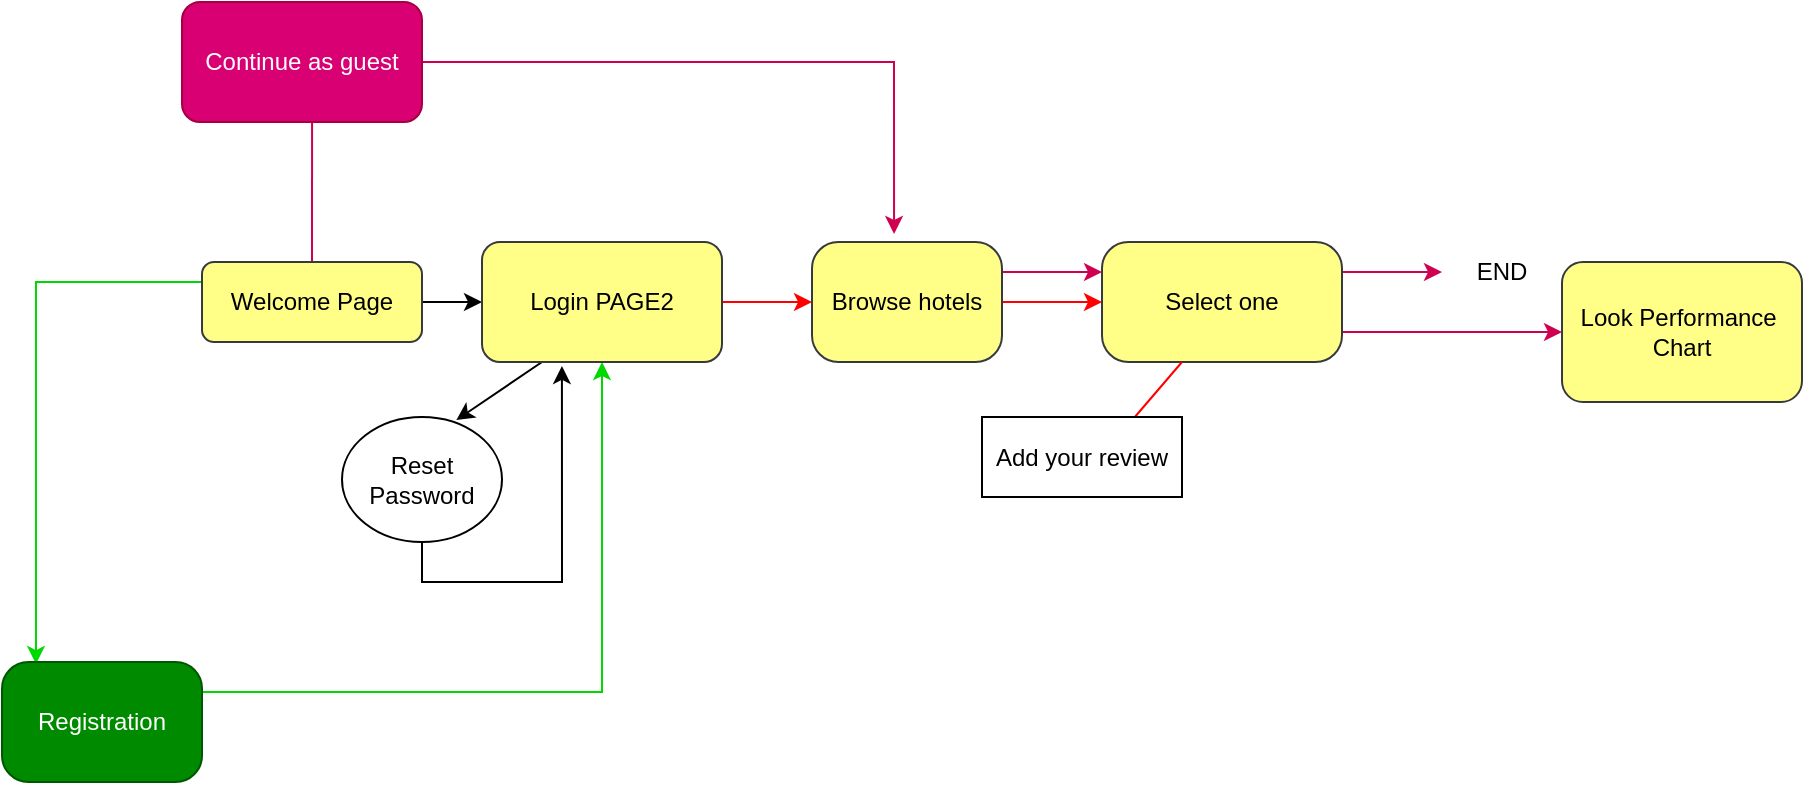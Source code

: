 <mxfile version="17.1.3" type="github">
  <diagram id="C5RBs43oDa-KdzZeNtuy" name="Page-1">
    <mxGraphModel dx="1985" dy="1842" grid="1" gridSize="10" guides="1" tooltips="1" connect="1" arrows="1" fold="1" page="1" pageScale="1" pageWidth="827" pageHeight="1169" math="0" shadow="0">
      <root>
        <mxCell id="WIyWlLk6GJQsqaUBKTNV-0" />
        <mxCell id="WIyWlLk6GJQsqaUBKTNV-1" parent="WIyWlLk6GJQsqaUBKTNV-0" />
        <mxCell id="YYhmIx8yX8eYOARablOY-33" style="edgeStyle=orthogonalEdgeStyle;rounded=0;orthogonalLoop=1;jettySize=auto;html=1;entryX=0;entryY=0.5;entryDx=0;entryDy=0;" edge="1" parent="WIyWlLk6GJQsqaUBKTNV-1" source="WIyWlLk6GJQsqaUBKTNV-3" target="YYhmIx8yX8eYOARablOY-14">
          <mxGeometry relative="1" as="geometry" />
        </mxCell>
        <mxCell id="YYhmIx8yX8eYOARablOY-50" style="rounded=0;orthogonalLoop=1;jettySize=auto;html=1;exitX=0;exitY=0.25;exitDx=0;exitDy=0;entryX=0.17;entryY=0.017;entryDx=0;entryDy=0;strokeColor=#00D900;entryPerimeter=0;edgeStyle=orthogonalEdgeStyle;" edge="1" parent="WIyWlLk6GJQsqaUBKTNV-1" source="WIyWlLk6GJQsqaUBKTNV-3" target="YYhmIx8yX8eYOARablOY-2">
          <mxGeometry relative="1" as="geometry" />
        </mxCell>
        <mxCell id="YYhmIx8yX8eYOARablOY-55" style="edgeStyle=orthogonalEdgeStyle;rounded=0;orthogonalLoop=1;jettySize=auto;html=1;exitX=0.5;exitY=0;exitDx=0;exitDy=0;entryX=0.542;entryY=0.833;entryDx=0;entryDy=0;entryPerimeter=0;strokeColor=#CF0050;" edge="1" parent="WIyWlLk6GJQsqaUBKTNV-1" source="WIyWlLk6GJQsqaUBKTNV-3" target="YYhmIx8yX8eYOARablOY-29">
          <mxGeometry relative="1" as="geometry" />
        </mxCell>
        <mxCell id="WIyWlLk6GJQsqaUBKTNV-3" value="Welcome Page" style="rounded=1;whiteSpace=wrap;html=1;fontSize=12;glass=0;strokeWidth=1;shadow=0;fillColor=#ffff88;strokeColor=#36393d;" parent="WIyWlLk6GJQsqaUBKTNV-1" vertex="1">
          <mxGeometry x="50" y="70" width="110" height="40" as="geometry" />
        </mxCell>
        <mxCell id="YYhmIx8yX8eYOARablOY-54" style="edgeStyle=orthogonalEdgeStyle;rounded=0;orthogonalLoop=1;jettySize=auto;html=1;exitX=1;exitY=0.25;exitDx=0;exitDy=0;entryX=0.5;entryY=1;entryDx=0;entryDy=0;strokeColor=#00D900;" edge="1" parent="WIyWlLk6GJQsqaUBKTNV-1" source="YYhmIx8yX8eYOARablOY-2" target="YYhmIx8yX8eYOARablOY-14">
          <mxGeometry relative="1" as="geometry" />
        </mxCell>
        <mxCell id="YYhmIx8yX8eYOARablOY-2" value="Registration" style="whiteSpace=wrap;html=1;rounded=1;glass=0;strokeWidth=1;shadow=0;arcSize=22;fillColor=#008a00;fontColor=#ffffff;strokeColor=#005700;" vertex="1" parent="WIyWlLk6GJQsqaUBKTNV-1">
          <mxGeometry x="-50" y="270" width="100" height="60" as="geometry" />
        </mxCell>
        <mxCell id="YYhmIx8yX8eYOARablOY-7" value="" style="edgeStyle=orthogonalEdgeStyle;rounded=0;orthogonalLoop=1;jettySize=auto;html=1;strokeColor=#FF0000;" edge="1" parent="WIyWlLk6GJQsqaUBKTNV-1" source="YYhmIx8yX8eYOARablOY-4" target="YYhmIx8yX8eYOARablOY-6">
          <mxGeometry relative="1" as="geometry" />
        </mxCell>
        <mxCell id="YYhmIx8yX8eYOARablOY-44" style="edgeStyle=orthogonalEdgeStyle;rounded=0;orthogonalLoop=1;jettySize=auto;html=1;exitX=1;exitY=0.25;exitDx=0;exitDy=0;entryX=0;entryY=0.25;entryDx=0;entryDy=0;fillColor=#d80073;strokeColor=#CF0050;" edge="1" parent="WIyWlLk6GJQsqaUBKTNV-1" source="YYhmIx8yX8eYOARablOY-4" target="YYhmIx8yX8eYOARablOY-6">
          <mxGeometry relative="1" as="geometry" />
        </mxCell>
        <mxCell id="YYhmIx8yX8eYOARablOY-4" value="Browse hotels" style="whiteSpace=wrap;html=1;rounded=1;glass=0;strokeWidth=1;shadow=0;arcSize=22;fillColor=#ffff88;strokeColor=#36393d;" vertex="1" parent="WIyWlLk6GJQsqaUBKTNV-1">
          <mxGeometry x="355" y="60" width="95" height="60" as="geometry" />
        </mxCell>
        <mxCell id="YYhmIx8yX8eYOARablOY-45" style="edgeStyle=orthogonalEdgeStyle;rounded=0;orthogonalLoop=1;jettySize=auto;html=1;exitX=1;exitY=0.25;exitDx=0;exitDy=0;fillColor=#d80073;strokeColor=#CF0050;" edge="1" parent="WIyWlLk6GJQsqaUBKTNV-1" source="YYhmIx8yX8eYOARablOY-6">
          <mxGeometry relative="1" as="geometry">
            <mxPoint x="670" y="75" as="targetPoint" />
          </mxGeometry>
        </mxCell>
        <mxCell id="YYhmIx8yX8eYOARablOY-80" style="rounded=0;orthogonalLoop=1;jettySize=auto;html=1;exitX=1;exitY=0.75;exitDx=0;exitDy=0;strokeColor=#CF0050;" edge="1" parent="WIyWlLk6GJQsqaUBKTNV-1" source="YYhmIx8yX8eYOARablOY-6" target="YYhmIx8yX8eYOARablOY-81">
          <mxGeometry relative="1" as="geometry">
            <mxPoint x="680" y="105" as="targetPoint" />
          </mxGeometry>
        </mxCell>
        <mxCell id="YYhmIx8yX8eYOARablOY-6" value="Select one" style="whiteSpace=wrap;html=1;rounded=1;glass=0;strokeWidth=1;shadow=0;arcSize=22;fillColor=#ffff88;strokeColor=#36393d;" vertex="1" parent="WIyWlLk6GJQsqaUBKTNV-1">
          <mxGeometry x="500" y="60" width="120" height="60" as="geometry" />
        </mxCell>
        <mxCell id="YYhmIx8yX8eYOARablOY-34" style="edgeStyle=orthogonalEdgeStyle;rounded=0;orthogonalLoop=1;jettySize=auto;html=1;exitX=1;exitY=0.5;exitDx=0;exitDy=0;entryX=0;entryY=0.5;entryDx=0;entryDy=0;strokeColor=#FF0000;" edge="1" parent="WIyWlLk6GJQsqaUBKTNV-1" source="YYhmIx8yX8eYOARablOY-14" target="YYhmIx8yX8eYOARablOY-4">
          <mxGeometry relative="1" as="geometry" />
        </mxCell>
        <mxCell id="YYhmIx8yX8eYOARablOY-51" style="edgeStyle=none;rounded=0;orthogonalLoop=1;jettySize=auto;html=1;exitX=0.25;exitY=1;exitDx=0;exitDy=0;entryX=0.714;entryY=0.025;entryDx=0;entryDy=0;entryPerimeter=0;strokeColor=#000000;" edge="1" parent="WIyWlLk6GJQsqaUBKTNV-1" source="YYhmIx8yX8eYOARablOY-14" target="YYhmIx8yX8eYOARablOY-21">
          <mxGeometry relative="1" as="geometry" />
        </mxCell>
        <mxCell id="YYhmIx8yX8eYOARablOY-14" value="Login PAGE2" style="whiteSpace=wrap;html=1;rounded=1;glass=0;strokeWidth=1;shadow=0;fillColor=#ffff88;strokeColor=#36393d;" vertex="1" parent="WIyWlLk6GJQsqaUBKTNV-1">
          <mxGeometry x="190" y="60" width="120" height="60" as="geometry" />
        </mxCell>
        <mxCell id="YYhmIx8yX8eYOARablOY-86" style="edgeStyle=orthogonalEdgeStyle;rounded=0;orthogonalLoop=1;jettySize=auto;html=1;exitX=0.5;exitY=1;exitDx=0;exitDy=0;strokeColor=#000000;entryX=0.333;entryY=1.033;entryDx=0;entryDy=0;entryPerimeter=0;" edge="1" parent="WIyWlLk6GJQsqaUBKTNV-1" source="YYhmIx8yX8eYOARablOY-21" target="YYhmIx8yX8eYOARablOY-14">
          <mxGeometry relative="1" as="geometry">
            <mxPoint x="160" y="230" as="targetPoint" />
          </mxGeometry>
        </mxCell>
        <mxCell id="YYhmIx8yX8eYOARablOY-21" value="Reset Password" style="ellipse;whiteSpace=wrap;html=1;rounded=1;glass=0;strokeWidth=1;shadow=0;" vertex="1" parent="WIyWlLk6GJQsqaUBKTNV-1">
          <mxGeometry x="120" y="147.5" width="80" height="62.5" as="geometry" />
        </mxCell>
        <mxCell id="YYhmIx8yX8eYOARablOY-31" style="edgeStyle=orthogonalEdgeStyle;rounded=0;orthogonalLoop=1;jettySize=auto;html=1;entryX=0.432;entryY=-0.067;entryDx=0;entryDy=0;entryPerimeter=0;fillColor=#d80073;strokeColor=#CF0050;" edge="1" parent="WIyWlLk6GJQsqaUBKTNV-1" source="YYhmIx8yX8eYOARablOY-29" target="YYhmIx8yX8eYOARablOY-4">
          <mxGeometry relative="1" as="geometry">
            <mxPoint x="320" y="90" as="targetPoint" />
          </mxGeometry>
        </mxCell>
        <mxCell id="YYhmIx8yX8eYOARablOY-29" value="Continue as guest" style="whiteSpace=wrap;html=1;rounded=1;glass=0;strokeWidth=1;shadow=0;fillColor=#d80073;fontColor=#ffffff;strokeColor=#A50040;" vertex="1" parent="WIyWlLk6GJQsqaUBKTNV-1">
          <mxGeometry x="40" y="-60" width="120" height="60" as="geometry" />
        </mxCell>
        <mxCell id="YYhmIx8yX8eYOARablOY-41" value="" style="endArrow=none;html=1;rounded=0;strokeColor=#FF0000;" edge="1" parent="WIyWlLk6GJQsqaUBKTNV-1">
          <mxGeometry width="50" height="50" relative="1" as="geometry">
            <mxPoint x="510" y="155" as="sourcePoint" />
            <mxPoint x="540" y="120" as="targetPoint" />
          </mxGeometry>
        </mxCell>
        <mxCell id="YYhmIx8yX8eYOARablOY-43" value="Add your review" style="rounded=0;whiteSpace=wrap;html=1;" vertex="1" parent="WIyWlLk6GJQsqaUBKTNV-1">
          <mxGeometry x="440" y="147.5" width="100" height="40" as="geometry" />
        </mxCell>
        <mxCell id="YYhmIx8yX8eYOARablOY-46" value="END" style="text;html=1;strokeColor=none;fillColor=none;align=center;verticalAlign=middle;whiteSpace=wrap;rounded=0;" vertex="1" parent="WIyWlLk6GJQsqaUBKTNV-1">
          <mxGeometry x="670" y="60" width="60" height="30" as="geometry" />
        </mxCell>
        <mxCell id="YYhmIx8yX8eYOARablOY-81" value="Look Performance&amp;nbsp;&lt;br&gt;Chart" style="rounded=1;whiteSpace=wrap;html=1;fillColor=#ffff88;strokeColor=#36393d;" vertex="1" parent="WIyWlLk6GJQsqaUBKTNV-1">
          <mxGeometry x="730" y="70" width="120" height="70" as="geometry" />
        </mxCell>
      </root>
    </mxGraphModel>
  </diagram>
</mxfile>
